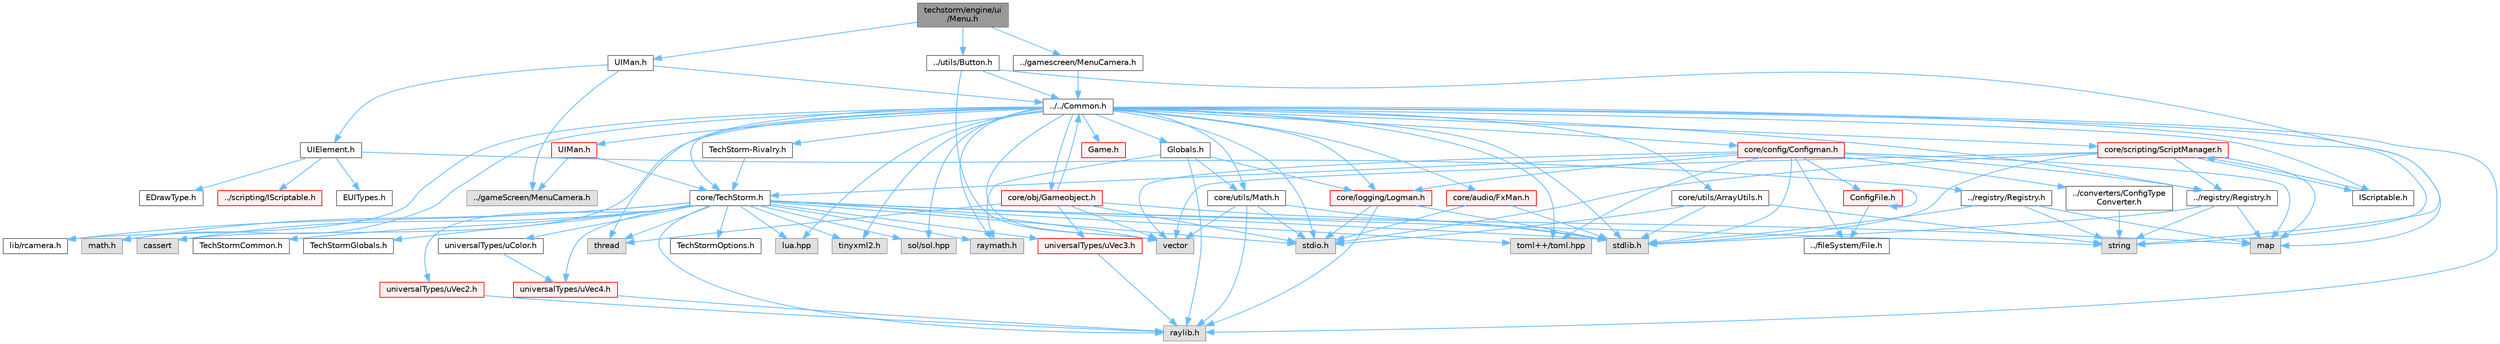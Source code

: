 digraph "techstorm/engine/ui/Menu.h"
{
 // LATEX_PDF_SIZE
  bgcolor="transparent";
  edge [fontname=Helvetica,fontsize=10,labelfontname=Helvetica,labelfontsize=10];
  node [fontname=Helvetica,fontsize=10,shape=box,height=0.2,width=0.4];
  Node1 [id="Node000001",label="techstorm/engine/ui\l/Menu.h",height=0.2,width=0.4,color="gray40", fillcolor="grey60", style="filled", fontcolor="black",tooltip=" "];
  Node1 -> Node2 [id="edge1_Node000001_Node000002",color="steelblue1",style="solid",tooltip=" "];
  Node2 [id="Node000002",label="UIMan.h",height=0.2,width=0.4,color="grey40", fillcolor="white", style="filled",URL="$engine_2ui_2_u_i_man_8h.html",tooltip=" "];
  Node2 -> Node3 [id="edge2_Node000002_Node000003",color="steelblue1",style="solid",tooltip=" "];
  Node3 [id="Node000003",label="../../Common.h",height=0.2,width=0.4,color="grey40", fillcolor="white", style="filled",URL="$_common_8h.html",tooltip=" "];
  Node3 -> Node4 [id="edge3_Node000003_Node000004",color="steelblue1",style="solid",tooltip=" "];
  Node4 [id="Node000004",label="raylib.h",height=0.2,width=0.4,color="grey60", fillcolor="#E0E0E0", style="filled",tooltip=" "];
  Node3 -> Node5 [id="edge4_Node000003_Node000005",color="steelblue1",style="solid",tooltip=" "];
  Node5 [id="Node000005",label="raymath.h",height=0.2,width=0.4,color="grey60", fillcolor="#E0E0E0", style="filled",tooltip=" "];
  Node3 -> Node6 [id="edge5_Node000003_Node000006",color="steelblue1",style="solid",tooltip=" "];
  Node6 [id="Node000006",label="lib/rcamera.h",height=0.2,width=0.4,color="grey40", fillcolor="white", style="filled",URL="$rcamera_8h.html",tooltip=" "];
  Node3 -> Node7 [id="edge6_Node000003_Node000007",color="steelblue1",style="solid",tooltip=" "];
  Node7 [id="Node000007",label="stdio.h",height=0.2,width=0.4,color="grey60", fillcolor="#E0E0E0", style="filled",tooltip=" "];
  Node3 -> Node8 [id="edge7_Node000003_Node000008",color="steelblue1",style="solid",tooltip=" "];
  Node8 [id="Node000008",label="stdlib.h",height=0.2,width=0.4,color="grey60", fillcolor="#E0E0E0", style="filled",tooltip=" "];
  Node3 -> Node9 [id="edge8_Node000003_Node000009",color="steelblue1",style="solid",tooltip=" "];
  Node9 [id="Node000009",label="string",height=0.2,width=0.4,color="grey60", fillcolor="#E0E0E0", style="filled",tooltip=" "];
  Node3 -> Node10 [id="edge9_Node000003_Node000010",color="steelblue1",style="solid",tooltip=" "];
  Node10 [id="Node000010",label="vector",height=0.2,width=0.4,color="grey60", fillcolor="#E0E0E0", style="filled",tooltip=" "];
  Node3 -> Node11 [id="edge10_Node000003_Node000011",color="steelblue1",style="solid",tooltip=" "];
  Node11 [id="Node000011",label="map",height=0.2,width=0.4,color="grey60", fillcolor="#E0E0E0", style="filled",tooltip=" "];
  Node3 -> Node12 [id="edge11_Node000003_Node000012",color="steelblue1",style="solid",tooltip=" "];
  Node12 [id="Node000012",label="thread",height=0.2,width=0.4,color="grey60", fillcolor="#E0E0E0", style="filled",tooltip=" "];
  Node3 -> Node13 [id="edge12_Node000003_Node000013",color="steelblue1",style="solid",tooltip=" "];
  Node13 [id="Node000013",label="math.h",height=0.2,width=0.4,color="grey60", fillcolor="#E0E0E0", style="filled",tooltip=" "];
  Node3 -> Node14 [id="edge13_Node000003_Node000014",color="steelblue1",style="solid",tooltip=" "];
  Node14 [id="Node000014",label="cassert",height=0.2,width=0.4,color="grey60", fillcolor="#E0E0E0", style="filled",tooltip=" "];
  Node3 -> Node15 [id="edge14_Node000003_Node000015",color="steelblue1",style="solid",tooltip=" "];
  Node15 [id="Node000015",label="lua.hpp",height=0.2,width=0.4,color="grey60", fillcolor="#E0E0E0", style="filled",tooltip=" "];
  Node3 -> Node16 [id="edge15_Node000003_Node000016",color="steelblue1",style="solid",tooltip=" "];
  Node16 [id="Node000016",label="sol/sol.hpp",height=0.2,width=0.4,color="grey60", fillcolor="#E0E0E0", style="filled",tooltip=" "];
  Node3 -> Node17 [id="edge16_Node000003_Node000017",color="steelblue1",style="solid",tooltip=" "];
  Node17 [id="Node000017",label="toml++/toml.hpp",height=0.2,width=0.4,color="grey60", fillcolor="#E0E0E0", style="filled",tooltip=" "];
  Node3 -> Node18 [id="edge17_Node000003_Node000018",color="steelblue1",style="solid",tooltip=" "];
  Node18 [id="Node000018",label="tinyxml2.h",height=0.2,width=0.4,color="grey60", fillcolor="#E0E0E0", style="filled",tooltip=" "];
  Node3 -> Node19 [id="edge18_Node000003_Node000019",color="steelblue1",style="solid",tooltip=" "];
  Node19 [id="Node000019",label="Globals.h",height=0.2,width=0.4,color="grey40", fillcolor="white", style="filled",URL="$_globals_8h.html",tooltip=" "];
  Node19 -> Node4 [id="edge19_Node000019_Node000004",color="steelblue1",style="solid",tooltip=" "];
  Node19 -> Node5 [id="edge20_Node000019_Node000005",color="steelblue1",style="solid",tooltip=" "];
  Node19 -> Node20 [id="edge21_Node000019_Node000020",color="steelblue1",style="solid",tooltip=" "];
  Node20 [id="Node000020",label="core/utils/Math.h",height=0.2,width=0.4,color="grey40", fillcolor="white", style="filled",URL="$core_2utils_2_math_8h.html",tooltip=" "];
  Node20 -> Node4 [id="edge22_Node000020_Node000004",color="steelblue1",style="solid",tooltip=" "];
  Node20 -> Node8 [id="edge23_Node000020_Node000008",color="steelblue1",style="solid",tooltip=" "];
  Node20 -> Node7 [id="edge24_Node000020_Node000007",color="steelblue1",style="solid",tooltip=" "];
  Node20 -> Node10 [id="edge25_Node000020_Node000010",color="steelblue1",style="solid",tooltip=" "];
  Node19 -> Node21 [id="edge26_Node000019_Node000021",color="steelblue1",style="solid",tooltip=" "];
  Node21 [id="Node000021",label="core/logging/Logman.h",height=0.2,width=0.4,color="red", fillcolor="#FFF0F0", style="filled",URL="$core_2logging_2_logman_8h.html",tooltip=" "];
  Node21 -> Node7 [id="edge27_Node000021_Node000007",color="steelblue1",style="solid",tooltip=" "];
  Node21 -> Node8 [id="edge28_Node000021_Node000008",color="steelblue1",style="solid",tooltip=" "];
  Node21 -> Node4 [id="edge29_Node000021_Node000004",color="steelblue1",style="solid",tooltip=" "];
  Node3 -> Node24 [id="edge30_Node000003_Node000024",color="steelblue1",style="solid",tooltip=" "];
  Node24 [id="Node000024",label="core/TechStorm.h",height=0.2,width=0.4,color="grey40", fillcolor="white", style="filled",URL="$_tech_storm_8h.html",tooltip=" "];
  Node24 -> Node25 [id="edge31_Node000024_Node000025",color="steelblue1",style="solid",tooltip=" "];
  Node25 [id="Node000025",label="TechStormOptions.h",height=0.2,width=0.4,color="grey40", fillcolor="white", style="filled",URL="$_tech_storm_options_8h.html",tooltip=" "];
  Node24 -> Node26 [id="edge32_Node000024_Node000026",color="steelblue1",style="solid",tooltip=" "];
  Node26 [id="Node000026",label="TechStormCommon.h",height=0.2,width=0.4,color="grey40", fillcolor="white", style="filled",URL="$_tech_storm_common_8h.html",tooltip=" "];
  Node24 -> Node27 [id="edge33_Node000024_Node000027",color="steelblue1",style="solid",tooltip=" "];
  Node27 [id="Node000027",label="TechStormGlobals.h",height=0.2,width=0.4,color="grey40", fillcolor="white", style="filled",URL="$_tech_storm_globals_8h.html",tooltip=" "];
  Node24 -> Node4 [id="edge34_Node000024_Node000004",color="steelblue1",style="solid",tooltip=" "];
  Node24 -> Node5 [id="edge35_Node000024_Node000005",color="steelblue1",style="solid",tooltip=" "];
  Node24 -> Node6 [id="edge36_Node000024_Node000006",color="steelblue1",style="solid",tooltip=" "];
  Node24 -> Node7 [id="edge37_Node000024_Node000007",color="steelblue1",style="solid",tooltip=" "];
  Node24 -> Node8 [id="edge38_Node000024_Node000008",color="steelblue1",style="solid",tooltip=" "];
  Node24 -> Node10 [id="edge39_Node000024_Node000010",color="steelblue1",style="solid",tooltip=" "];
  Node24 -> Node9 [id="edge40_Node000024_Node000009",color="steelblue1",style="solid",tooltip=" "];
  Node24 -> Node11 [id="edge41_Node000024_Node000011",color="steelblue1",style="solid",tooltip=" "];
  Node24 -> Node12 [id="edge42_Node000024_Node000012",color="steelblue1",style="solid",tooltip=" "];
  Node24 -> Node13 [id="edge43_Node000024_Node000013",color="steelblue1",style="solid",tooltip=" "];
  Node24 -> Node14 [id="edge44_Node000024_Node000014",color="steelblue1",style="solid",tooltip=" "];
  Node24 -> Node15 [id="edge45_Node000024_Node000015",color="steelblue1",style="solid",tooltip=" "];
  Node24 -> Node16 [id="edge46_Node000024_Node000016",color="steelblue1",style="solid",tooltip=" "];
  Node24 -> Node17 [id="edge47_Node000024_Node000017",color="steelblue1",style="solid",tooltip=" "];
  Node24 -> Node18 [id="edge48_Node000024_Node000018",color="steelblue1",style="solid",tooltip=" "];
  Node24 -> Node28 [id="edge49_Node000024_Node000028",color="steelblue1",style="solid",tooltip=" "];
  Node28 [id="Node000028",label="universalTypes/uVec2.h",height=0.2,width=0.4,color="red", fillcolor="#FFF0F0", style="filled",URL="$u_vec2_8h.html",tooltip=" "];
  Node28 -> Node4 [id="edge50_Node000028_Node000004",color="steelblue1",style="solid",tooltip=" "];
  Node24 -> Node30 [id="edge51_Node000024_Node000030",color="steelblue1",style="solid",tooltip=" "];
  Node30 [id="Node000030",label="universalTypes/uVec3.h",height=0.2,width=0.4,color="red", fillcolor="#FFF0F0", style="filled",URL="$u_vec3_8h.html",tooltip=" "];
  Node30 -> Node4 [id="edge52_Node000030_Node000004",color="steelblue1",style="solid",tooltip=" "];
  Node24 -> Node32 [id="edge53_Node000024_Node000032",color="steelblue1",style="solid",tooltip=" "];
  Node32 [id="Node000032",label="universalTypes/uVec4.h",height=0.2,width=0.4,color="red", fillcolor="#FFF0F0", style="filled",URL="$u_vec4_8h.html",tooltip=" "];
  Node32 -> Node4 [id="edge54_Node000032_Node000004",color="steelblue1",style="solid",tooltip=" "];
  Node24 -> Node33 [id="edge55_Node000024_Node000033",color="steelblue1",style="solid",tooltip=" "];
  Node33 [id="Node000033",label="universalTypes/uColor.h",height=0.2,width=0.4,color="grey40", fillcolor="white", style="filled",URL="$u_color_8h.html",tooltip=" "];
  Node33 -> Node32 [id="edge56_Node000033_Node000032",color="steelblue1",style="solid",tooltip=" "];
  Node3 -> Node34 [id="edge57_Node000003_Node000034",color="steelblue1",style="solid",tooltip=" "];
  Node34 [id="Node000034",label="core/config/Configman.h",height=0.2,width=0.4,color="red", fillcolor="#FFF0F0", style="filled",URL="$core_2config_2_configman_8h.html",tooltip=" "];
  Node34 -> Node24 [id="edge58_Node000034_Node000024",color="steelblue1",style="solid",tooltip=" "];
  Node34 -> Node35 [id="edge59_Node000034_Node000035",color="steelblue1",style="solid",tooltip=" "];
  Node35 [id="Node000035",label="../fileSystem/File.h",height=0.2,width=0.4,color="grey40", fillcolor="white", style="filled",URL="$core_2file_system_2_file_8h.html",tooltip=" "];
  Node34 -> Node36 [id="edge60_Node000034_Node000036",color="steelblue1",style="solid",tooltip=" "];
  Node36 [id="Node000036",label="ConfigFile.h",height=0.2,width=0.4,color="red", fillcolor="#FFF0F0", style="filled",URL="$core_2config_2_config_file_8h.html",tooltip=" "];
  Node36 -> Node36 [id="edge61_Node000036_Node000036",color="steelblue1",style="solid",tooltip=" "];
  Node36 -> Node35 [id="edge62_Node000036_Node000035",color="steelblue1",style="solid",tooltip=" "];
  Node34 -> Node60 [id="edge63_Node000034_Node000060",color="steelblue1",style="solid",tooltip=" "];
  Node60 [id="Node000060",label="../converters/ConfigType\lConverter.h",height=0.2,width=0.4,color="grey40", fillcolor="white", style="filled",URL="$core_2converters_2_config_type_converter_8h.html",tooltip=" "];
  Node60 -> Node9 [id="edge64_Node000060_Node000009",color="steelblue1",style="solid",tooltip=" "];
  Node34 -> Node21 [id="edge65_Node000034_Node000021",color="steelblue1",style="solid",tooltip=" "];
  Node34 -> Node62 [id="edge66_Node000034_Node000062",color="steelblue1",style="solid",tooltip=" "];
  Node62 [id="Node000062",label="../registry/Registry.h",height=0.2,width=0.4,color="grey40", fillcolor="white", style="filled",URL="$core_2registry_2_registry_8h.html",tooltip=" "];
  Node62 -> Node8 [id="edge67_Node000062_Node000008",color="steelblue1",style="solid",tooltip=" "];
  Node62 -> Node11 [id="edge68_Node000062_Node000011",color="steelblue1",style="solid",tooltip=" "];
  Node62 -> Node9 [id="edge69_Node000062_Node000009",color="steelblue1",style="solid",tooltip=" "];
  Node34 -> Node17 [id="edge70_Node000034_Node000017",color="steelblue1",style="solid",tooltip=" "];
  Node34 -> Node10 [id="edge71_Node000034_Node000010",color="steelblue1",style="solid",tooltip=" "];
  Node34 -> Node8 [id="edge72_Node000034_Node000008",color="steelblue1",style="solid",tooltip=" "];
  Node34 -> Node11 [id="edge73_Node000034_Node000011",color="steelblue1",style="solid",tooltip=" "];
  Node3 -> Node21 [id="edge74_Node000003_Node000021",color="steelblue1",style="solid",tooltip=" "];
  Node3 -> Node63 [id="edge75_Node000003_Node000063",color="steelblue1",style="solid",tooltip=" "];
  Node63 [id="Node000063",label="core/obj/Gameobject.h",height=0.2,width=0.4,color="red", fillcolor="#FFF0F0", style="filled",URL="$core_2obj_2_gameobject_8h.html",tooltip=" "];
  Node63 -> Node3 [id="edge76_Node000063_Node000003",color="steelblue1",style="solid",tooltip=" "];
  Node63 -> Node30 [id="edge77_Node000063_Node000030",color="steelblue1",style="solid",tooltip=" "];
  Node63 -> Node7 [id="edge78_Node000063_Node000007",color="steelblue1",style="solid",tooltip=" "];
  Node63 -> Node8 [id="edge79_Node000063_Node000008",color="steelblue1",style="solid",tooltip=" "];
  Node63 -> Node10 [id="edge80_Node000063_Node000010",color="steelblue1",style="solid",tooltip=" "];
  Node63 -> Node12 [id="edge81_Node000063_Node000012",color="steelblue1",style="solid",tooltip=" "];
  Node3 -> Node20 [id="edge82_Node000003_Node000020",color="steelblue1",style="solid",tooltip=" "];
  Node3 -> Node62 [id="edge83_Node000003_Node000062",color="steelblue1",style="solid",tooltip=" "];
  Node3 -> Node68 [id="edge84_Node000003_Node000068",color="steelblue1",style="solid",tooltip=" "];
  Node68 [id="Node000068",label="core/scripting/ScriptManager.h",height=0.2,width=0.4,color="red", fillcolor="#FFF0F0", style="filled",URL="$core_2scripting_2_script_manager_8h.html",tooltip=" "];
  Node68 -> Node7 [id="edge85_Node000068_Node000007",color="steelblue1",style="solid",tooltip=" "];
  Node68 -> Node8 [id="edge86_Node000068_Node000008",color="steelblue1",style="solid",tooltip=" "];
  Node68 -> Node10 [id="edge87_Node000068_Node000010",color="steelblue1",style="solid",tooltip=" "];
  Node68 -> Node11 [id="edge88_Node000068_Node000011",color="steelblue1",style="solid",tooltip=" "];
  Node68 -> Node69 [id="edge89_Node000068_Node000069",color="steelblue1",style="solid",tooltip=" "];
  Node69 [id="Node000069",label="IScriptable.h",height=0.2,width=0.4,color="grey40", fillcolor="white", style="filled",URL="$core_2scripting_2_i_scriptable_8h.html",tooltip=" "];
  Node69 -> Node68 [id="edge90_Node000069_Node000068",color="steelblue1",style="solid",tooltip=" "];
  Node68 -> Node62 [id="edge91_Node000068_Node000062",color="steelblue1",style="solid",tooltip=" "];
  Node3 -> Node69 [id="edge92_Node000003_Node000069",color="steelblue1",style="solid",tooltip=" "];
  Node3 -> Node76 [id="edge93_Node000003_Node000076",color="steelblue1",style="solid",tooltip=" "];
  Node76 [id="Node000076",label="core/utils/ArrayUtils.h",height=0.2,width=0.4,color="grey40", fillcolor="white", style="filled",URL="$core_2utils_2_array_utils_8h.html",tooltip=" "];
  Node76 -> Node7 [id="edge94_Node000076_Node000007",color="steelblue1",style="solid",tooltip=" "];
  Node76 -> Node8 [id="edge95_Node000076_Node000008",color="steelblue1",style="solid",tooltip=" "];
  Node76 -> Node9 [id="edge96_Node000076_Node000009",color="steelblue1",style="solid",tooltip=" "];
  Node3 -> Node77 [id="edge97_Node000003_Node000077",color="steelblue1",style="solid",tooltip=" "];
  Node77 [id="Node000077",label="core/audio/FxMan.h",height=0.2,width=0.4,color="red", fillcolor="#FFF0F0", style="filled",URL="$core_2audio_2_fx_man_8h.html",tooltip=" "];
  Node77 -> Node8 [id="edge98_Node000077_Node000008",color="steelblue1",style="solid",tooltip=" "];
  Node77 -> Node7 [id="edge99_Node000077_Node000007",color="steelblue1",style="solid",tooltip=" "];
  Node3 -> Node81 [id="edge100_Node000003_Node000081",color="steelblue1",style="solid",tooltip=" "];
  Node81 [id="Node000081",label="UIMan.h",height=0.2,width=0.4,color="red", fillcolor="#FFF0F0", style="filled",URL="$core_2ui_2_u_i_man_8h.html",tooltip=" "];
  Node81 -> Node24 [id="edge101_Node000081_Node000024",color="steelblue1",style="solid",tooltip=" "];
  Node81 -> Node82 [id="edge102_Node000081_Node000082",color="steelblue1",style="solid",tooltip=" "];
  Node82 [id="Node000082",label="../gameScreen/MenuCamera.h",height=0.2,width=0.4,color="grey60", fillcolor="#E0E0E0", style="filled",tooltip=" "];
  Node3 -> Node87 [id="edge103_Node000003_Node000087",color="steelblue1",style="solid",tooltip=" "];
  Node87 [id="Node000087",label="TechStorm-Rivalry.h",height=0.2,width=0.4,color="grey40", fillcolor="white", style="filled",URL="$techstorm-rivalry_8h.html",tooltip=" "];
  Node87 -> Node24 [id="edge104_Node000087_Node000024",color="steelblue1",style="solid",tooltip=" "];
  Node3 -> Node88 [id="edge105_Node000003_Node000088",color="steelblue1",style="solid",tooltip=" "];
  Node88 [id="Node000088",label="Game.h",height=0.2,width=0.4,color="red", fillcolor="#FFF0F0", style="filled",URL="$_game_8h.html",tooltip=" "];
  Node2 -> Node82 [id="edge106_Node000002_Node000082",color="steelblue1",style="solid",tooltip=" "];
  Node2 -> Node124 [id="edge107_Node000002_Node000124",color="steelblue1",style="solid",tooltip=" "];
  Node124 [id="Node000124",label="UIElement.h",height=0.2,width=0.4,color="grey40", fillcolor="white", style="filled",URL="$engine_2ui_2_u_i_element_8h.html",tooltip=" "];
  Node124 -> Node125 [id="edge108_Node000124_Node000125",color="steelblue1",style="solid",tooltip=" "];
  Node125 [id="Node000125",label="../scripting/IScriptable.h",height=0.2,width=0.4,color="red", fillcolor="#FFF0F0", style="filled",URL="$engine_2scripting_2_i_scriptable_8h.html",tooltip=" "];
  Node124 -> Node127 [id="edge109_Node000124_Node000127",color="steelblue1",style="solid",tooltip=" "];
  Node127 [id="Node000127",label="../registry/Registry.h",height=0.2,width=0.4,color="grey40", fillcolor="white", style="filled",URL="$engine_2registry_2_registry_8h.html",tooltip=" "];
  Node127 -> Node8 [id="edge110_Node000127_Node000008",color="steelblue1",style="solid",tooltip=" "];
  Node127 -> Node11 [id="edge111_Node000127_Node000011",color="steelblue1",style="solid",tooltip=" "];
  Node127 -> Node9 [id="edge112_Node000127_Node000009",color="steelblue1",style="solid",tooltip=" "];
  Node124 -> Node134 [id="edge113_Node000124_Node000134",color="steelblue1",style="solid",tooltip=" "];
  Node134 [id="Node000134",label="EUITypes.h",height=0.2,width=0.4,color="grey40", fillcolor="white", style="filled",URL="$engine_2ui_2_e_u_i_types_8h.html",tooltip=" "];
  Node124 -> Node135 [id="edge114_Node000124_Node000135",color="steelblue1",style="solid",tooltip=" "];
  Node135 [id="Node000135",label="EDrawType.h",height=0.2,width=0.4,color="grey40", fillcolor="white", style="filled",URL="$engine_2ui_2_e_draw_type_8h.html",tooltip=" "];
  Node1 -> Node136 [id="edge115_Node000001_Node000136",color="steelblue1",style="solid",tooltip=" "];
  Node136 [id="Node000136",label="../utils/Button.h",height=0.2,width=0.4,color="grey40", fillcolor="white", style="filled",URL="$engine_2utils_2_button_8h.html",tooltip=" "];
  Node136 -> Node3 [id="edge116_Node000136_Node000003",color="steelblue1",style="solid",tooltip=" "];
  Node136 -> Node9 [id="edge117_Node000136_Node000009",color="steelblue1",style="solid",tooltip=" "];
  Node136 -> Node10 [id="edge118_Node000136_Node000010",color="steelblue1",style="solid",tooltip=" "];
  Node1 -> Node137 [id="edge119_Node000001_Node000137",color="steelblue1",style="solid",tooltip=" "];
  Node137 [id="Node000137",label="../gamescreen/MenuCamera.h",height=0.2,width=0.4,color="grey40", fillcolor="white", style="filled",URL="$engine_2gamescreen_2_menu_camera_8h.html",tooltip=" "];
  Node137 -> Node3 [id="edge120_Node000137_Node000003",color="steelblue1",style="solid",tooltip=" "];
}
